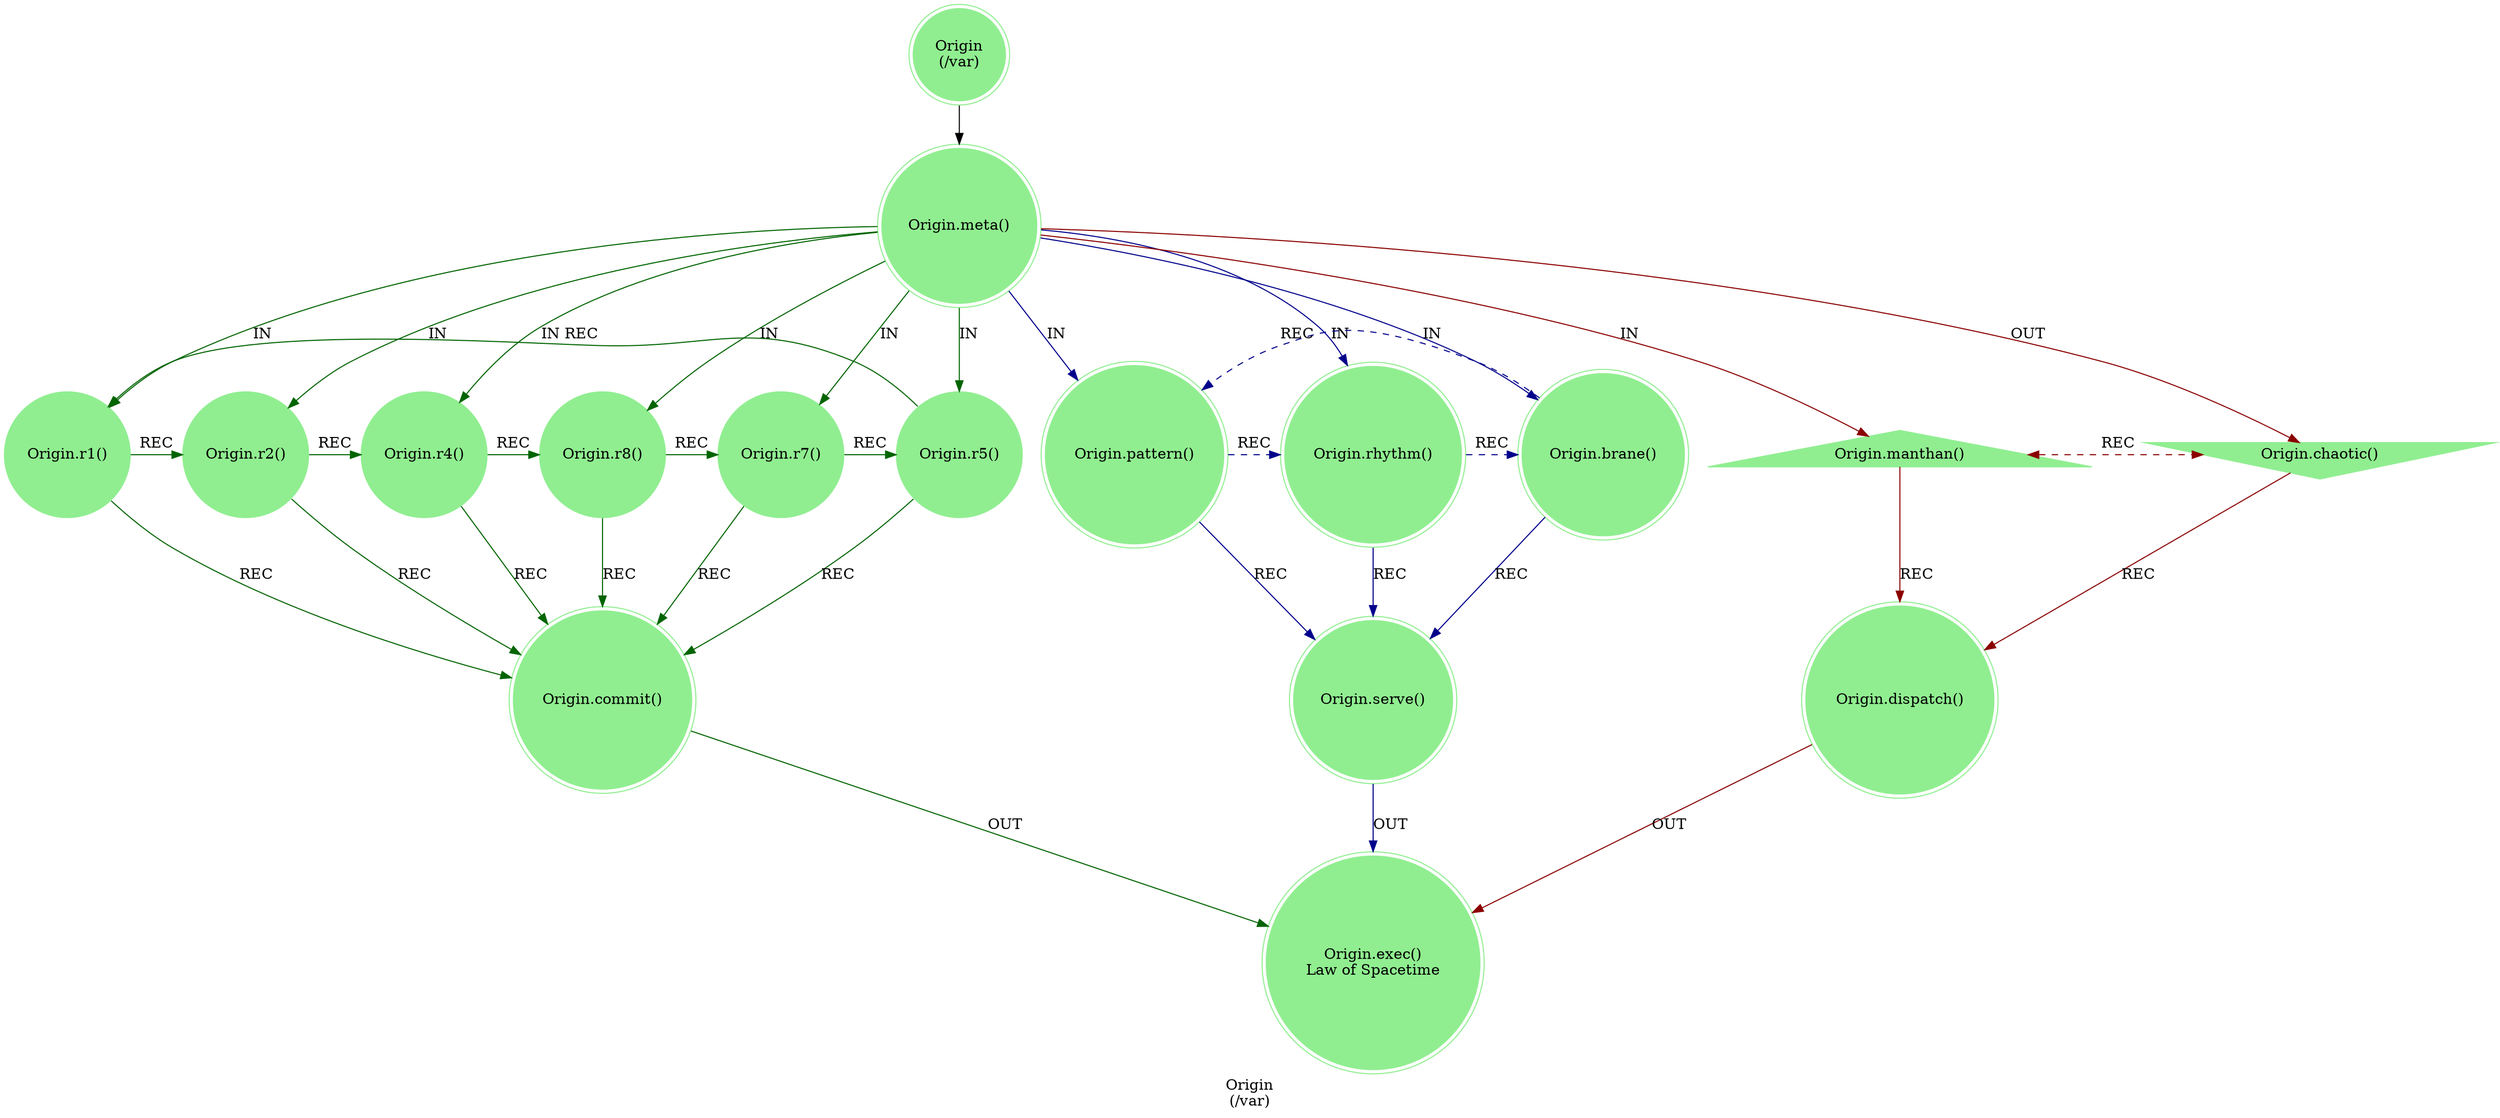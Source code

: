 strict digraph OriginEngine {
    label = "Origin\n(/var)";
    style = filled;
    color = lightgray;
    node [shape = circle; style = filled; color = lightgreen;];
    
    spark_f_mythos_t [label = "Origin\n(/var)";shape = doublecircle;];
    
    // r0::meta();r1,r2,r4,r8,r7,r5;r3,r6,r;ra::receive(),rb::send(),rc::dispatch(),rd::commit(),re::serve(),rf::exec()
    spark_0_origin_t [label = "Origin.meta()";shape = doublecircle;comment = "Engine Meta";];
    spark_1_origin_t [label = "Origin.r1()";shape = circle;comment = "";];
    spark_2_origin_t [label = "Origin.r2()";shape = circle;comment = "";];
    spark_4_origin_t [label = "Origin.r4()";shape = circle;comment = "";];
    spark_8_origin_t [label = "Origin.r8()";shape = circle;comment = "";];
    spark_7_origin_t [label = "Origin.r7()";shape = circle;comment = "";];
    spark_5_origin_t [label = "Origin.r5()";shape = circle;comment = "";];
    spark_3_origin_t [label = "Origin.pattern()";shape = doublecircle;comment = "";];
    spark_6_origin_t [label = "Origin.rhythm()";shape = doublecircle;comment = "";];
    spark_9_origin_t [label = "Origin.brane()";shape = doublecircle;comment = "Brane Object, Brane World, Brane Lifeform";];
    spark_a_origin_t [label = "Origin.manthan()";shape = triangle;comment = "`/var/manthan`";];
    spark_b_origin_t [label = "Origin.chaotic()";shape = invtriangle;comment = "`/var/chaotic`";];
    spark_c_origin_t [label = "Origin.dispatch()";shape = doublecircle;comment = "";];
    spark_d_origin_t [label = "Origin.commit()";shape = doublecircle;comment = "";];
    spark_e_origin_t [label = "Origin.serve()";shape = doublecircle;comment = "`/var`";];
    spark_f_origin_t [label = "Origin.exec()\nLaw of Spacetime";shape = doublecircle;comment = "";];
    
    // IN = Input
    // OUT = Output
    // REC = Recursion
    spark_f_mythos_t -> spark_0_origin_t;
    
    spark_0_origin_t -> spark_a_origin_t [label = "IN"; color = darkred; comment = "";];
    spark_0_origin_t -> spark_b_origin_t [label = "OUT"; color = darkred; comment = "";];
    spark_0_origin_t -> {spark_3_origin_t spark_6_origin_t spark_9_origin_t} [label = "IN"; color = darkblue; comment = "";];
    spark_0_origin_t -> {spark_1_origin_t spark_2_origin_t spark_4_origin_t spark_5_origin_t spark_7_origin_t spark_8_origin_t} [label = "IN"; color = darkgreen; comment = "";];
    
    {spark_a_origin_t spark_b_origin_t} -> spark_c_origin_t [label = "REC"; color = darkred; comment = "";];
    {spark_3_origin_t spark_6_origin_t spark_9_origin_t} -> spark_e_origin_t [label = "REC"; color = darkblue; comment = "";];
    {spark_1_origin_t spark_2_origin_t spark_4_origin_t spark_8_origin_t spark_7_origin_t spark_5_origin_t} -> spark_d_origin_t [label = "REC"; color = darkgreen; comment = "";];
    
    spark_3_origin_t -> spark_6_origin_t -> spark_9_origin_t -> spark_3_origin_t [label = "REC"; color = darkblue; comment = ""; style = dashed; constraint = false;];
    spark_a_origin_t -> spark_b_origin_t [label = "REC"; color = darkred; comment = ""; style = dashed; constraint = false; dir = both;];
    spark_1_origin_t -> spark_2_origin_t -> spark_4_origin_t -> spark_8_origin_t -> spark_7_origin_t -> spark_5_origin_t -> spark_1_origin_t [label = "REC"; color = darkgreen; comment = ""; style = dassed; constraint = false;];
    
    spark_e_origin_t -> spark_f_origin_t [label = "OUT"; color = darkblue; comment = "";];
    spark_c_origin_t -> spark_f_origin_t [label = "OUT"; color = darkred; comment = "";];
    spark_d_origin_t -> spark_f_origin_t [label = "OUT"; color = darkgreen; comment = "";];
}